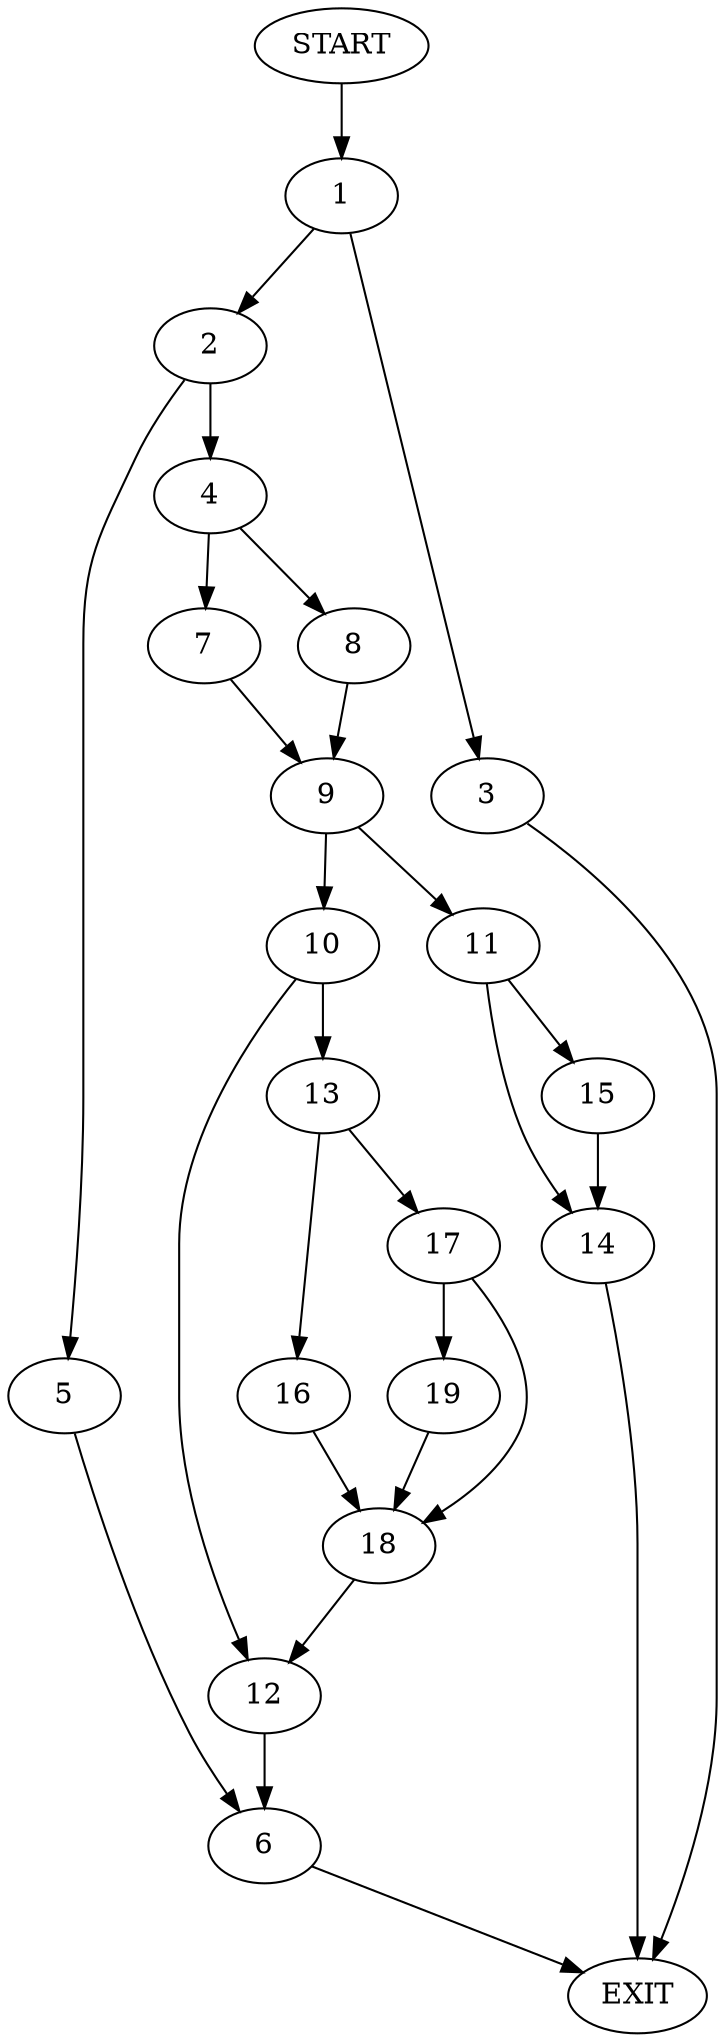 digraph {
0 [label="START"]
20 [label="EXIT"]
0 -> 1
1 -> 2
1 -> 3
2 -> 4
2 -> 5
3 -> 20
5 -> 6
4 -> 7
4 -> 8
8 -> 9
7 -> 9
9 -> 10
9 -> 11
10 -> 12
10 -> 13
11 -> 14
11 -> 15
15 -> 14
14 -> 20
13 -> 16
13 -> 17
12 -> 6
16 -> 18
17 -> 19
17 -> 18
18 -> 12
19 -> 18
6 -> 20
}
